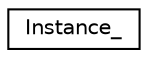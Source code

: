 digraph "Graphical Class Hierarchy"
{
  edge [fontname="Helvetica",fontsize="10",labelfontname="Helvetica",labelfontsize="10"];
  node [fontname="Helvetica",fontsize="10",shape=record];
  rankdir="LR";
  Node0 [label="Instance_",height=0.2,width=0.4,color="black", fillcolor="white", style="filled",URL="$structInstance__.html"];
}

